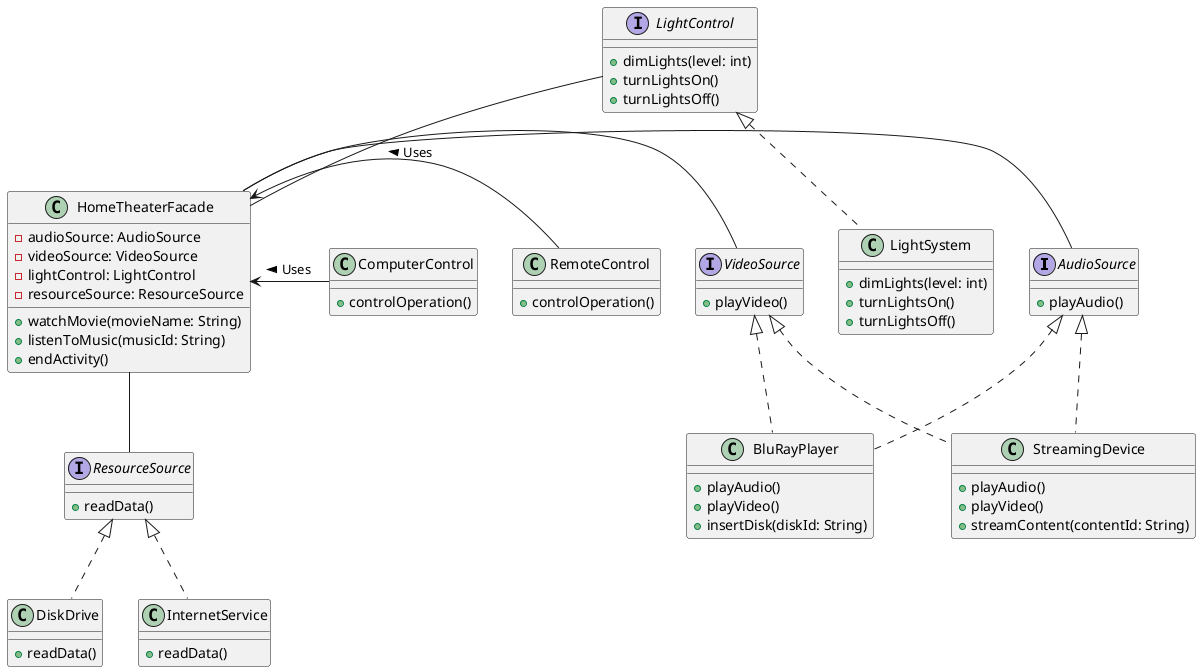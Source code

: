 @startuml
' Определяем интерфейсы для аудио и видео источников
interface AudioSource {
  + playAudio()
}

interface VideoSource {
  + playVideo()
}

' Интерфейс для контроля освещения
interface LightControl {
  + dimLights(level: int)
  + turnLightsOn()
  + turnLightsOff()
}

' Интерфейс для источника ресурсов
interface ResourceSource {
  + readData()
}

' Реализуем классы для конкретных устройств
class StreamingDevice implements VideoSource, AudioSource {
  + playAudio()
  + playVideo()
  + streamContent(contentId: String)
}

class BluRayPlayer implements VideoSource, AudioSource {
  + playAudio()
  + playVideo()
  + insertDisk(diskId: String)
}

class LightSystem implements LightControl {
  + dimLights(level: int)
  + turnLightsOn()
  + turnLightsOff()
}

' Реализуем классы управляющие HomeTheater
class RemoteControl {
  + controlOperation()
}

class ComputerControl {
  + controlOperation()
}

' Singleton класс HomeTheaterFacade включает в себя все интерфейсы и устройства
class HomeTheaterFacade {
  - audioSource: AudioSource
  - videoSource: VideoSource
  - lightControl: LightControl
  - resourceSource: ResourceSource
  + watchMovie(movieName: String)
  + listenToMusic(musicId: String)
  + endActivity()
}

' Конкретные источники ресурсов
class DiskDrive implements ResourceSource {
  + readData()
}

class InternetService implements ResourceSource {
  + readData()
}

' Подключаем все компоненты к HomeTheaterFacade
HomeTheaterFacade -right- AudioSource
HomeTheaterFacade -left- VideoSource
HomeTheaterFacade -up- LightControl
HomeTheaterFacade -down- ResourceSource

' Управление с использованием пульта и компьютера
RemoteControl -right-> HomeTheaterFacade : Uses >
ComputerControl -left-> HomeTheaterFacade : Uses >

@enduml
